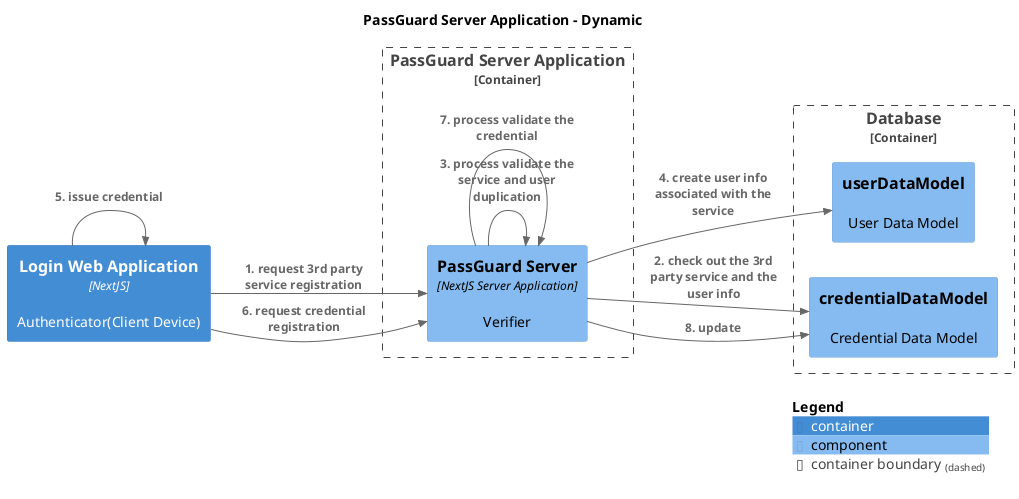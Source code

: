 @startuml
set separator none
title PassGuard Server Application - Dynamic

left to right direction

!include <C4/C4>
!include <C4/C4_Context>
!include <C4/C4_Container>
!include <C4/C4_Component>

Container_Boundary("IdentityService.PassGuardServerApplication_boundary", "PassGuard Server Application", $tags="") {
  Component(IdentityService.PassGuardServerApplication.PassGuardServer, "PassGuard Server", $techn="NextJS Server Application", $descr="Verifier", $tags="", $link="")
}

Container_Boundary("IdentityService.Database_boundary", "Database", $tags="") {
  Component(IdentityService.Database.userDataModel, "userDataModel", $techn="", $descr="User Data Model", $tags="", $link="")
  Component(IdentityService.Database.credentialDataModel, "credentialDataModel", $techn="", $descr="Credential Data Model", $tags="", $link="")
}

Container(IdentityService.LoginWebApplication, "Login Web Application", $techn="NextJS", $descr="Authenticator(Client Device)", $tags="", $link="")

Rel(IdentityService.LoginWebApplication, IdentityService.PassGuardServerApplication.PassGuardServer, "1. request 3rd party service registration", $techn="", $tags="", $link="")
Rel(IdentityService.PassGuardServerApplication.PassGuardServer, IdentityService.Database.credentialDataModel, "2. check out the 3rd party service and the user info", $techn="", $tags="", $link="")
Rel(IdentityService.PassGuardServerApplication.PassGuardServer, IdentityService.PassGuardServerApplication.PassGuardServer, "3. process validate the service and user duplication", $techn="", $tags="", $link="")
Rel(IdentityService.PassGuardServerApplication.PassGuardServer, IdentityService.Database.userDataModel, "4. create user info associated with the service", $techn="", $tags="", $link="")
Rel(IdentityService.LoginWebApplication, IdentityService.LoginWebApplication, "5. issue credential", $techn="", $tags="", $link="")
Rel(IdentityService.LoginWebApplication, IdentityService.PassGuardServerApplication.PassGuardServer, "6. request credential registration", $techn="", $tags="", $link="")
Rel(IdentityService.PassGuardServerApplication.PassGuardServer, IdentityService.PassGuardServerApplication.PassGuardServer, "7. process validate the credential", $techn="", $tags="", $link="")
Rel(IdentityService.PassGuardServerApplication.PassGuardServer, IdentityService.Database.credentialDataModel, "8. update", $techn="", $tags="", $link="")

SHOW_LEGEND(true)
@enduml